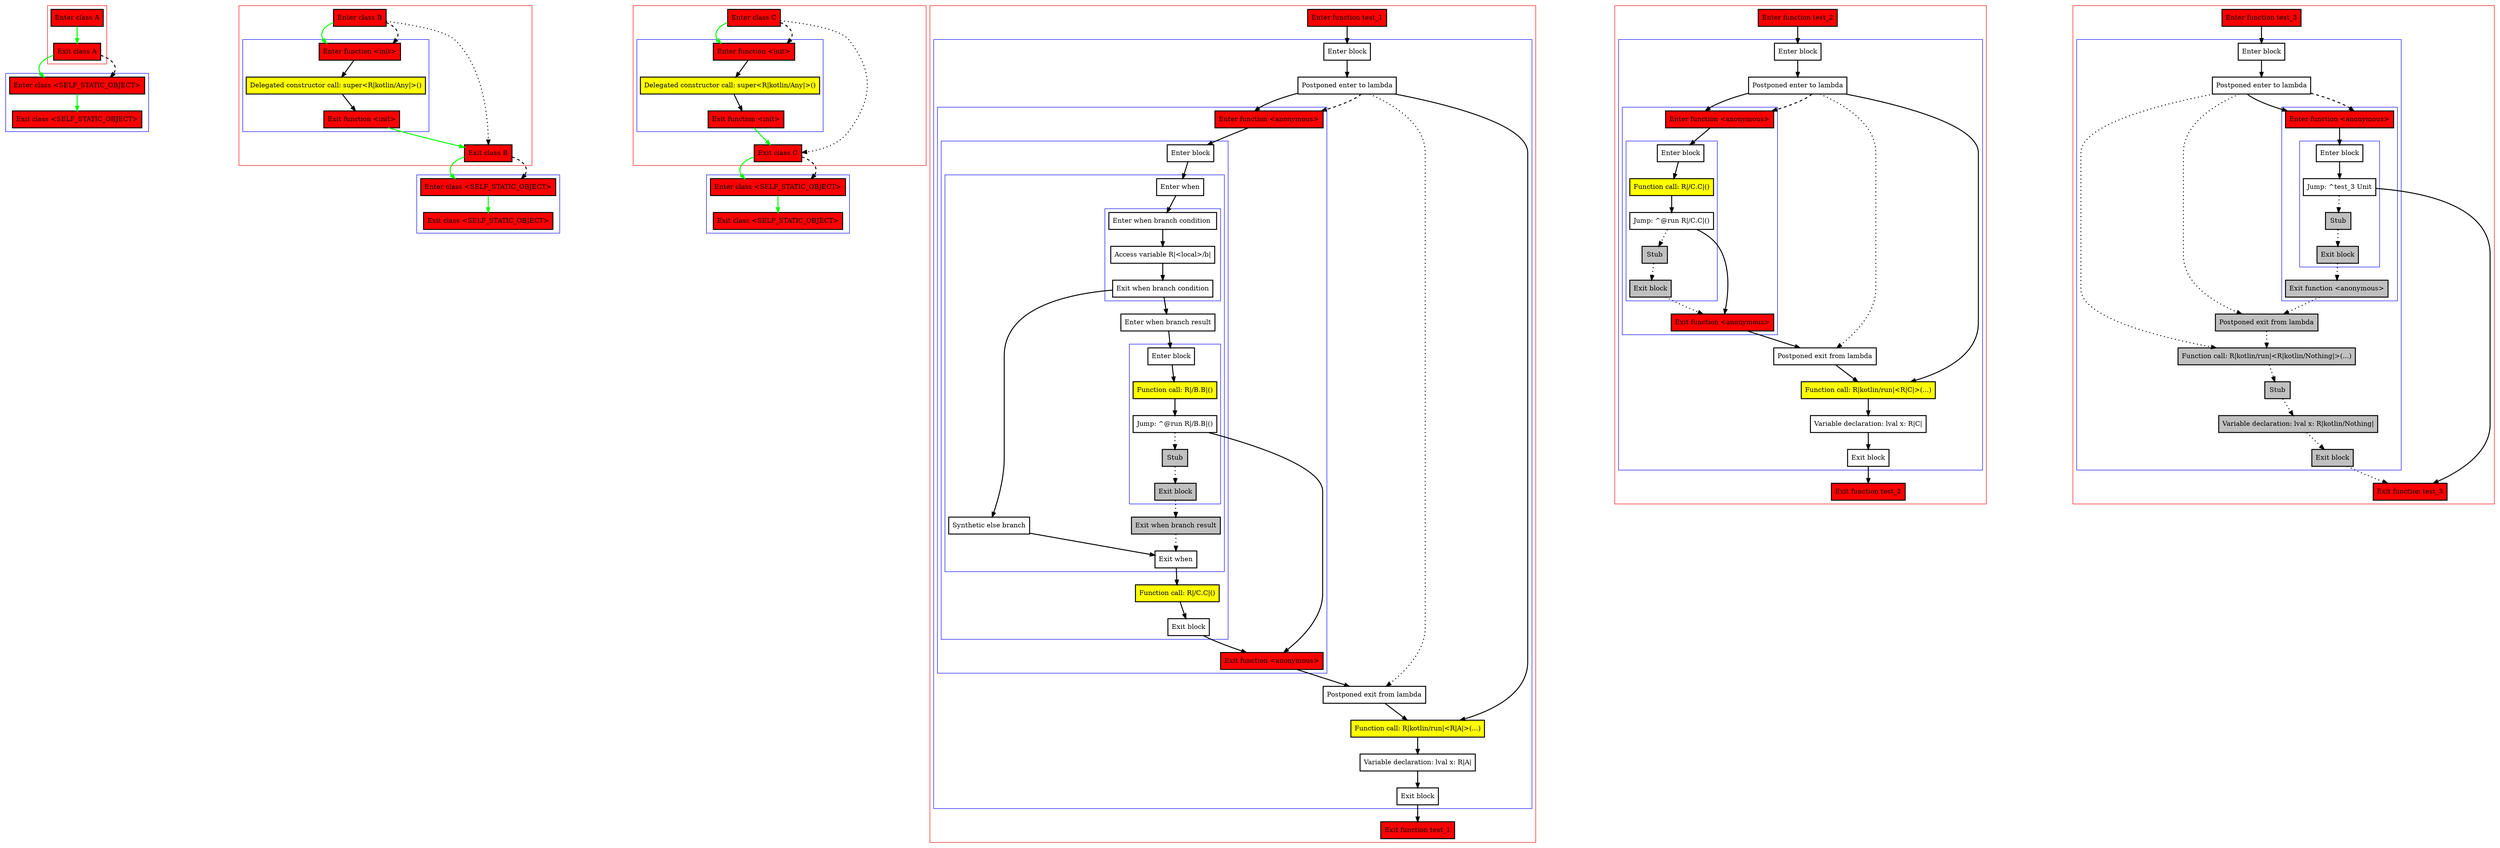 digraph returnValuesFromLambda_kt {
    graph [nodesep=3]
    node [shape=box penwidth=2]
    edge [penwidth=2]

    subgraph cluster_0 {
        color=red
        0 [label="Enter class A" style="filled" fillcolor=red];
        1 [label="Exit class A" style="filled" fillcolor=red];
    }
    subgraph cluster_1 {
        color=blue
        2 [label="Enter class <SELF_STATIC_OBJECT>" style="filled" fillcolor=red];
        3 [label="Exit class <SELF_STATIC_OBJECT>" style="filled" fillcolor=red];
    }
    0 -> {1} [color=green];
    1 -> {2} [color=green];
    1 -> {2} [style=dashed];
    2 -> {3} [color=green];

    subgraph cluster_2 {
        color=red
        4 [label="Enter class B" style="filled" fillcolor=red];
        subgraph cluster_3 {
            color=blue
            5 [label="Enter function <init>" style="filled" fillcolor=red];
            6 [label="Delegated constructor call: super<R|kotlin/Any|>()" style="filled" fillcolor=yellow];
            7 [label="Exit function <init>" style="filled" fillcolor=red];
        }
        8 [label="Exit class B" style="filled" fillcolor=red];
    }
    subgraph cluster_4 {
        color=blue
        9 [label="Enter class <SELF_STATIC_OBJECT>" style="filled" fillcolor=red];
        10 [label="Exit class <SELF_STATIC_OBJECT>" style="filled" fillcolor=red];
    }
    4 -> {5} [color=green];
    4 -> {8} [style=dotted];
    4 -> {5} [style=dashed];
    5 -> {6};
    6 -> {7};
    7 -> {8} [color=green];
    8 -> {9} [color=green];
    8 -> {9} [style=dashed];
    9 -> {10} [color=green];

    subgraph cluster_5 {
        color=red
        11 [label="Enter class C" style="filled" fillcolor=red];
        subgraph cluster_6 {
            color=blue
            12 [label="Enter function <init>" style="filled" fillcolor=red];
            13 [label="Delegated constructor call: super<R|kotlin/Any|>()" style="filled" fillcolor=yellow];
            14 [label="Exit function <init>" style="filled" fillcolor=red];
        }
        15 [label="Exit class C" style="filled" fillcolor=red];
    }
    subgraph cluster_7 {
        color=blue
        16 [label="Enter class <SELF_STATIC_OBJECT>" style="filled" fillcolor=red];
        17 [label="Exit class <SELF_STATIC_OBJECT>" style="filled" fillcolor=red];
    }
    11 -> {12} [color=green];
    11 -> {15} [style=dotted];
    11 -> {12} [style=dashed];
    12 -> {13};
    13 -> {14};
    14 -> {15} [color=green];
    15 -> {16} [color=green];
    15 -> {16} [style=dashed];
    16 -> {17} [color=green];

    subgraph cluster_8 {
        color=red
        18 [label="Enter function test_1" style="filled" fillcolor=red];
        subgraph cluster_9 {
            color=blue
            19 [label="Enter block"];
            20 [label="Postponed enter to lambda"];
            subgraph cluster_10 {
                color=blue
                21 [label="Enter function <anonymous>" style="filled" fillcolor=red];
                subgraph cluster_11 {
                    color=blue
                    22 [label="Enter block"];
                    subgraph cluster_12 {
                        color=blue
                        23 [label="Enter when"];
                        subgraph cluster_13 {
                            color=blue
                            24 [label="Enter when branch condition "];
                            25 [label="Access variable R|<local>/b|"];
                            26 [label="Exit when branch condition"];
                        }
                        27 [label="Synthetic else branch"];
                        28 [label="Enter when branch result"];
                        subgraph cluster_14 {
                            color=blue
                            29 [label="Enter block"];
                            30 [label="Function call: R|/B.B|()" style="filled" fillcolor=yellow];
                            31 [label="Jump: ^@run R|/B.B|()"];
                            32 [label="Stub" style="filled" fillcolor=gray];
                            33 [label="Exit block" style="filled" fillcolor=gray];
                        }
                        34 [label="Exit when branch result" style="filled" fillcolor=gray];
                        35 [label="Exit when"];
                    }
                    36 [label="Function call: R|/C.C|()" style="filled" fillcolor=yellow];
                    37 [label="Exit block"];
                }
                38 [label="Exit function <anonymous>" style="filled" fillcolor=red];
            }
            39 [label="Postponed exit from lambda"];
            40 [label="Function call: R|kotlin/run|<R|A|>(...)" style="filled" fillcolor=yellow];
            41 [label="Variable declaration: lval x: R|A|"];
            42 [label="Exit block"];
        }
        43 [label="Exit function test_1" style="filled" fillcolor=red];
    }
    18 -> {19};
    19 -> {20};
    20 -> {21 40};
    20 -> {39} [style=dotted];
    20 -> {21} [style=dashed];
    21 -> {22};
    22 -> {23};
    23 -> {24};
    24 -> {25};
    25 -> {26};
    26 -> {27 28};
    27 -> {35};
    28 -> {29};
    29 -> {30};
    30 -> {31};
    31 -> {38};
    31 -> {32} [style=dotted];
    32 -> {33} [style=dotted];
    33 -> {34} [style=dotted];
    34 -> {35} [style=dotted];
    35 -> {36};
    36 -> {37};
    37 -> {38};
    38 -> {39};
    39 -> {40};
    40 -> {41};
    41 -> {42};
    42 -> {43};

    subgraph cluster_15 {
        color=red
        44 [label="Enter function test_2" style="filled" fillcolor=red];
        subgraph cluster_16 {
            color=blue
            45 [label="Enter block"];
            46 [label="Postponed enter to lambda"];
            subgraph cluster_17 {
                color=blue
                47 [label="Enter function <anonymous>" style="filled" fillcolor=red];
                subgraph cluster_18 {
                    color=blue
                    48 [label="Enter block"];
                    49 [label="Function call: R|/C.C|()" style="filled" fillcolor=yellow];
                    50 [label="Jump: ^@run R|/C.C|()"];
                    51 [label="Stub" style="filled" fillcolor=gray];
                    52 [label="Exit block" style="filled" fillcolor=gray];
                }
                53 [label="Exit function <anonymous>" style="filled" fillcolor=red];
            }
            54 [label="Postponed exit from lambda"];
            55 [label="Function call: R|kotlin/run|<R|C|>(...)" style="filled" fillcolor=yellow];
            56 [label="Variable declaration: lval x: R|C|"];
            57 [label="Exit block"];
        }
        58 [label="Exit function test_2" style="filled" fillcolor=red];
    }
    44 -> {45};
    45 -> {46};
    46 -> {47 55};
    46 -> {54} [style=dotted];
    46 -> {47} [style=dashed];
    47 -> {48};
    48 -> {49};
    49 -> {50};
    50 -> {53};
    50 -> {51} [style=dotted];
    51 -> {52} [style=dotted];
    52 -> {53} [style=dotted];
    53 -> {54};
    54 -> {55};
    55 -> {56};
    56 -> {57};
    57 -> {58};

    subgraph cluster_19 {
        color=red
        59 [label="Enter function test_3" style="filled" fillcolor=red];
        subgraph cluster_20 {
            color=blue
            60 [label="Enter block"];
            61 [label="Postponed enter to lambda"];
            subgraph cluster_21 {
                color=blue
                62 [label="Enter function <anonymous>" style="filled" fillcolor=red];
                subgraph cluster_22 {
                    color=blue
                    63 [label="Enter block"];
                    64 [label="Jump: ^test_3 Unit"];
                    65 [label="Stub" style="filled" fillcolor=gray];
                    66 [label="Exit block" style="filled" fillcolor=gray];
                }
                67 [label="Exit function <anonymous>" style="filled" fillcolor=gray];
            }
            68 [label="Postponed exit from lambda" style="filled" fillcolor=gray];
            69 [label="Function call: R|kotlin/run|<R|kotlin/Nothing|>(...)" style="filled" fillcolor=gray];
            70 [label="Stub" style="filled" fillcolor=gray];
            71 [label="Variable declaration: lval x: R|kotlin/Nothing|" style="filled" fillcolor=gray];
            72 [label="Exit block" style="filled" fillcolor=gray];
        }
        73 [label="Exit function test_3" style="filled" fillcolor=red];
    }
    59 -> {60};
    60 -> {61};
    61 -> {62};
    61 -> {68 69} [style=dotted];
    61 -> {62} [style=dashed];
    62 -> {63};
    63 -> {64};
    64 -> {73};
    64 -> {65} [style=dotted];
    65 -> {66} [style=dotted];
    66 -> {67} [style=dotted];
    67 -> {68} [style=dotted];
    68 -> {69} [style=dotted];
    69 -> {70} [style=dotted];
    70 -> {71} [style=dotted];
    71 -> {72} [style=dotted];
    72 -> {73} [style=dotted];

}
